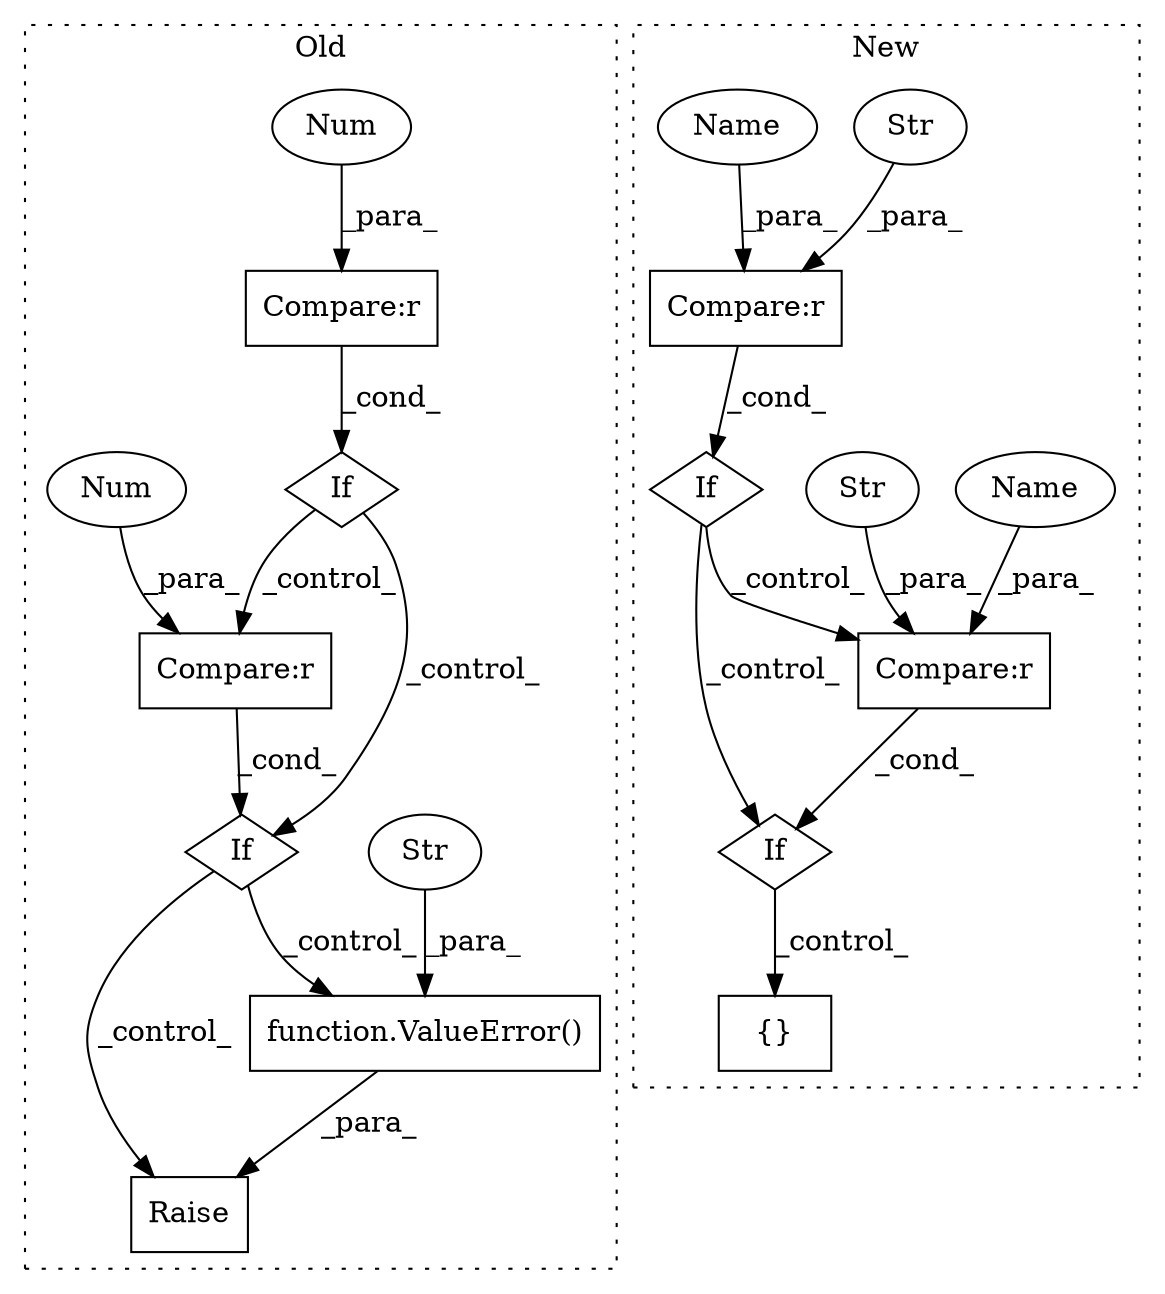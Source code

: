 digraph G {
subgraph cluster0 {
1 [label="Raise" a="91" s="3021" l="6" shape="box"];
3 [label="function.ValueError()" a="75" s="3027,3095" l="11,1" shape="box"];
4 [label="If" a="96" s="2855,2882" l="3,14" shape="diamond"];
5 [label="Compare:r" a="40" s="2858" l="24" shape="box"];
7 [label="If" a="96" s="2975,3007" l="3,14" shape="diamond"];
8 [label="Str" a="66" s="3038" l="57" shape="ellipse"];
9 [label="Num" a="76" s="2881" l="1" shape="ellipse"];
15 [label="Compare:r" a="40" s="2978" l="29" shape="box"];
16 [label="Num" a="76" s="3006" l="1" shape="ellipse"];
label = "Old";
style="dotted";
}
subgraph cluster1 {
2 [label="{}" a="59" s="3292,3316" l="1,0" shape="box"];
6 [label="If" a="96" s="3219,3251" l="0,14" shape="diamond"];
10 [label="Compare:r" a="40" s="3219" l="32" shape="box"];
11 [label="If" a="96" s="3064,3096" l="0,14" shape="diamond"];
12 [label="Str" a="66" s="3235" l="16" shape="ellipse"];
13 [label="Compare:r" a="40" s="3064" l="32" shape="box"];
14 [label="Str" a="66" s="3080" l="16" shape="ellipse"];
17 [label="Name" a="87" s="3064" l="12" shape="ellipse"];
18 [label="Name" a="87" s="3219" l="12" shape="ellipse"];
label = "New";
style="dotted";
}
3 -> 1 [label="_para_"];
4 -> 7 [label="_control_"];
4 -> 15 [label="_control_"];
5 -> 4 [label="_cond_"];
6 -> 2 [label="_control_"];
7 -> 3 [label="_control_"];
7 -> 1 [label="_control_"];
8 -> 3 [label="_para_"];
9 -> 5 [label="_para_"];
10 -> 6 [label="_cond_"];
11 -> 6 [label="_control_"];
11 -> 10 [label="_control_"];
12 -> 10 [label="_para_"];
13 -> 11 [label="_cond_"];
14 -> 13 [label="_para_"];
15 -> 7 [label="_cond_"];
16 -> 15 [label="_para_"];
17 -> 13 [label="_para_"];
18 -> 10 [label="_para_"];
}